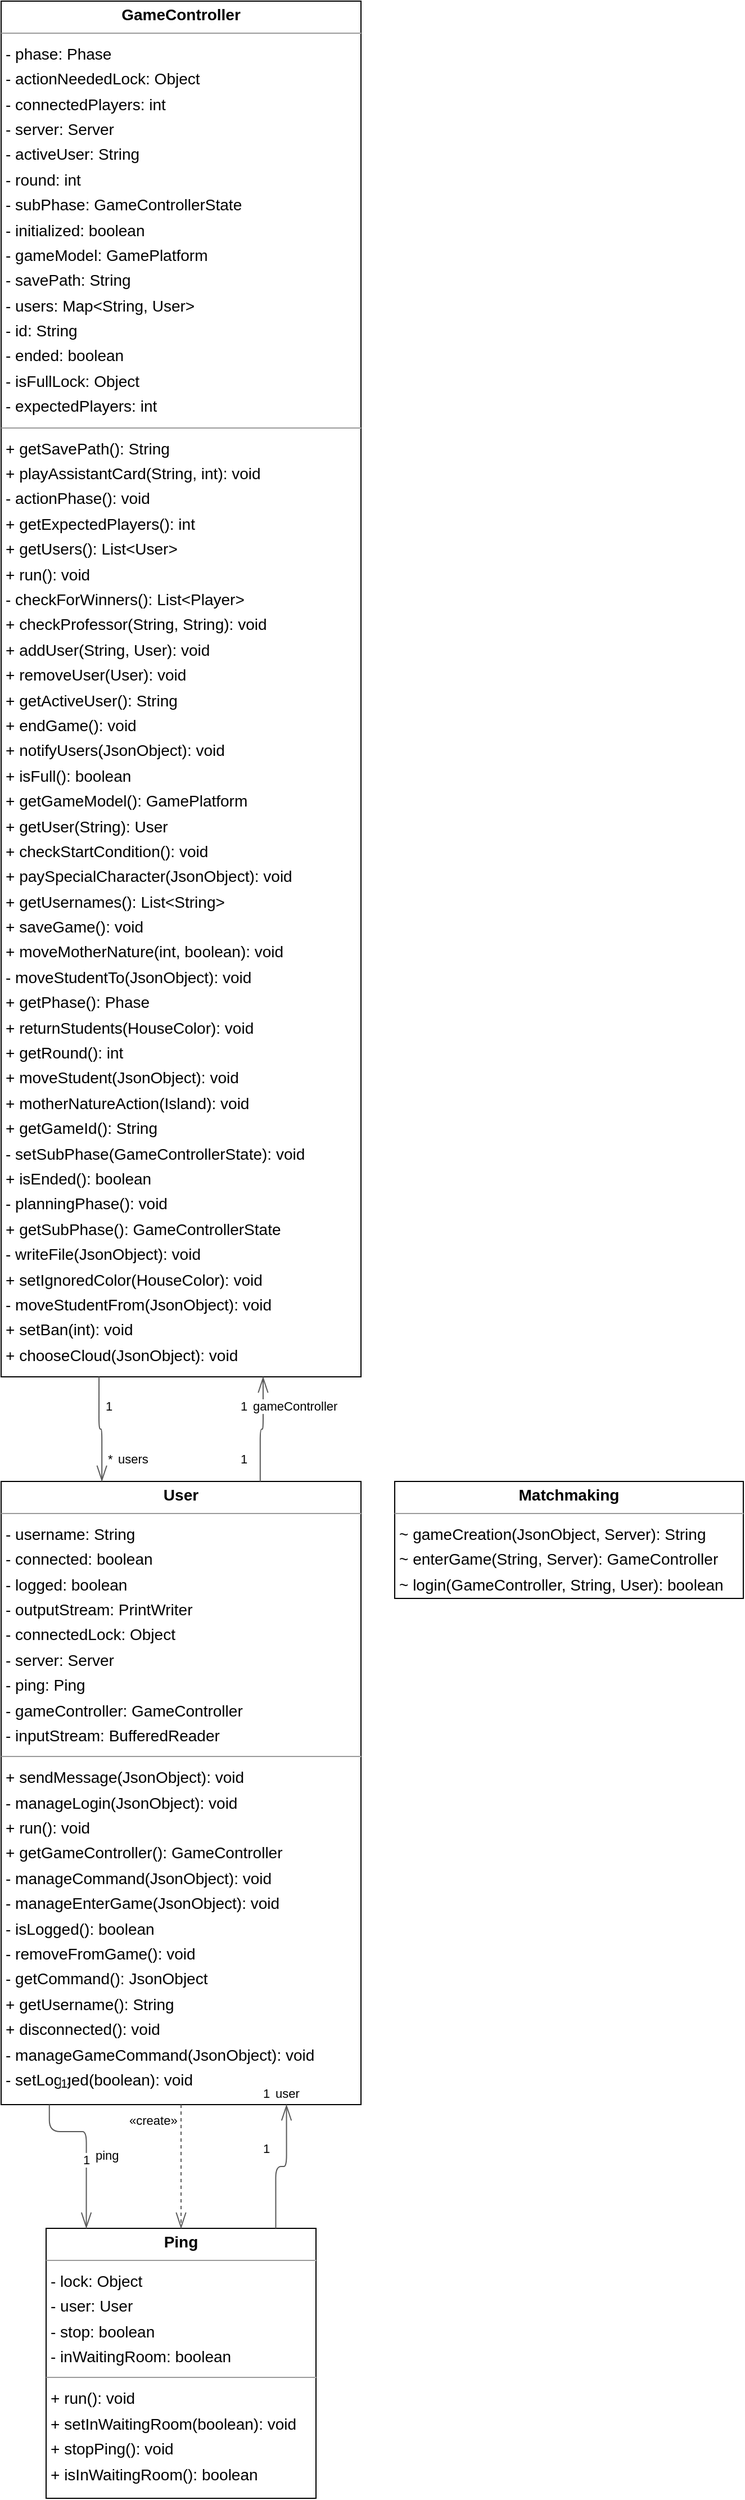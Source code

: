 <mxfile version="18.0.4" type="device"><diagram id="eqyg19HQrniD2K5pPrBk" name="Page-1"><mxGraphModel dx="3366" dy="2031" grid="1" gridSize="10" guides="1" tooltips="1" connect="1" arrows="1" fold="1" page="0" pageScale="1" pageWidth="1920" pageHeight="1200" background="none" math="0" shadow="0"><root><mxCell id="0"/><mxCell id="1" parent="0"/><mxCell id="node1" value="&lt;p style=&quot;margin:0px;margin-top:4px;text-align:center;&quot;&gt;&lt;b&gt;GameController&lt;/b&gt;&lt;/p&gt;&lt;hr size=&quot;1&quot;/&gt;&lt;p style=&quot;margin:0 0 0 4px;line-height:1.6;&quot;&gt;- phase: Phase&lt;br/&gt;- actionNeededLock: Object&lt;br/&gt;- connectedPlayers: int&lt;br/&gt;- server: Server&lt;br/&gt;- activeUser: String&lt;br/&gt;- round: int&lt;br/&gt;- subPhase: GameControllerState&lt;br/&gt;- initialized: boolean&lt;br/&gt;- gameModel: GamePlatform&lt;br/&gt;- savePath: String&lt;br/&gt;- users: Map&amp;lt;String, User&amp;gt;&lt;br/&gt;- id: String&lt;br/&gt;- ended: boolean&lt;br/&gt;- isFullLock: Object&lt;br/&gt;- expectedPlayers: int&lt;/p&gt;&lt;hr size=&quot;1&quot;/&gt;&lt;p style=&quot;margin:0 0 0 4px;line-height:1.6;&quot;&gt;+ getSavePath(): String&lt;br/&gt;+ playAssistantCard(String, int): void&lt;br/&gt;- actionPhase(): void&lt;br/&gt;+ getExpectedPlayers(): int&lt;br/&gt;+ getUsers(): List&amp;lt;User&amp;gt;&lt;br/&gt;+ run(): void&lt;br/&gt;- checkForWinners(): List&amp;lt;Player&amp;gt;&lt;br/&gt;+ checkProfessor(String, String): void&lt;br/&gt;+ addUser(String, User): void&lt;br/&gt;+ removeUser(User): void&lt;br/&gt;+ getActiveUser(): String&lt;br/&gt;+ endGame(): void&lt;br/&gt;+ notifyUsers(JsonObject): void&lt;br/&gt;+ isFull(): boolean&lt;br/&gt;+ getGameModel(): GamePlatform&lt;br/&gt;+ getUser(String): User&lt;br/&gt;+ checkStartCondition(): void&lt;br/&gt;+ paySpecialCharacter(JsonObject): void&lt;br/&gt;+ getUsernames(): List&amp;lt;String&amp;gt;&lt;br/&gt;+ saveGame(): void&lt;br/&gt;+ moveMotherNature(int, boolean): void&lt;br/&gt;- moveStudentTo(JsonObject): void&lt;br/&gt;+ getPhase(): Phase&lt;br/&gt;+ returnStudents(HouseColor): void&lt;br/&gt;+ getRound(): int&lt;br/&gt;+ moveStudent(JsonObject): void&lt;br/&gt;+ motherNatureAction(Island): void&lt;br/&gt;+ getGameId(): String&lt;br/&gt;- setSubPhase(GameControllerState): void&lt;br/&gt;+ isEnded(): boolean&lt;br/&gt;- planningPhase(): void&lt;br/&gt;+ getSubPhase(): GameControllerState&lt;br/&gt;- writeFile(JsonObject): void&lt;br/&gt;+ setIgnoredColor(HouseColor): void&lt;br/&gt;- moveStudentFrom(JsonObject): void&lt;br/&gt;+ setBan(int): void&lt;br/&gt;+ chooseCloud(JsonObject): void&lt;/p&gt;" style="verticalAlign=top;align=left;overflow=fill;fontSize=14;fontFamily=Helvetica;html=1;rounded=0;shadow=0;comic=0;labelBackgroundColor=none;strokeWidth=1;" parent="1" vertex="1"><mxGeometry x="-100" y="-60" width="320" height="1223" as="geometry"/></mxCell><mxCell id="node3" value="&lt;p style=&quot;margin:0px;margin-top:4px;text-align:center;&quot;&gt;&lt;b&gt;Matchmaking&lt;/b&gt;&lt;/p&gt;&lt;hr size=&quot;1&quot;/&gt;&lt;p style=&quot;margin:0 0 0 4px;line-height:1.6;&quot;&gt;~ gameCreation(JsonObject, Server): String&lt;br/&gt;~ enterGame(String, Server): GameController&lt;br/&gt;~ login(GameController, String, User): boolean&lt;/p&gt;" style="verticalAlign=top;align=left;overflow=fill;fontSize=14;fontFamily=Helvetica;html=1;rounded=0;shadow=0;comic=0;labelBackgroundColor=none;strokeWidth=1;" parent="1" vertex="1"><mxGeometry x="250" y="1256" width="310" height="104" as="geometry"/></mxCell><mxCell id="node0" value="&lt;p style=&quot;margin:0px;margin-top:4px;text-align:center;&quot;&gt;&lt;b&gt;Ping&lt;/b&gt;&lt;/p&gt;&lt;hr size=&quot;1&quot;/&gt;&lt;p style=&quot;margin:0 0 0 4px;line-height:1.6;&quot;&gt;- lock: Object&lt;br/&gt;- user: User&lt;br/&gt;- stop: boolean&lt;br/&gt;- inWaitingRoom: boolean&lt;/p&gt;&lt;hr size=&quot;1&quot;/&gt;&lt;p style=&quot;margin:0 0 0 4px;line-height:1.6;&quot;&gt;+ run(): void&lt;br/&gt;+ setInWaitingRoom(boolean): void&lt;br/&gt;+ stopPing(): void&lt;br/&gt;+ isInWaitingRoom(): boolean&lt;/p&gt;" style="verticalAlign=top;align=left;overflow=fill;fontSize=14;fontFamily=Helvetica;html=1;rounded=0;shadow=0;comic=0;labelBackgroundColor=none;strokeWidth=1;" parent="1" vertex="1"><mxGeometry x="-60" y="1920" width="240" height="240" as="geometry"/></mxCell><mxCell id="node2" value="&lt;p style=&quot;margin:0px;margin-top:4px;text-align:center;&quot;&gt;&lt;b&gt;User&lt;/b&gt;&lt;/p&gt;&lt;hr size=&quot;1&quot;/&gt;&lt;p style=&quot;margin:0 0 0 4px;line-height:1.6;&quot;&gt;- username: String&lt;br/&gt;- connected: boolean&lt;br/&gt;- logged: boolean&lt;br/&gt;- outputStream: PrintWriter&lt;br/&gt;- connectedLock: Object&lt;br/&gt;- server: Server&lt;br/&gt;- ping: Ping&lt;br/&gt;- gameController: GameController&lt;br/&gt;- inputStream: BufferedReader&lt;/p&gt;&lt;hr size=&quot;1&quot;/&gt;&lt;p style=&quot;margin:0 0 0 4px;line-height:1.6;&quot;&gt;+ sendMessage(JsonObject): void&lt;br/&gt;- manageLogin(JsonObject): void&lt;br/&gt;+ run(): void&lt;br/&gt;+ getGameController(): GameController&lt;br/&gt;- manageCommand(JsonObject): void&lt;br/&gt;- manageEnterGame(JsonObject): void&lt;br/&gt;- isLogged(): boolean&lt;br/&gt;- removeFromGame(): void&lt;br/&gt;- getCommand(): JsonObject&lt;br/&gt;+ getUsername(): String&lt;br/&gt;+ disconnected(): void&lt;br/&gt;- manageGameCommand(JsonObject): void&lt;br/&gt;- setLogged(boolean): void&lt;/p&gt;" style="verticalAlign=top;align=left;overflow=fill;fontSize=14;fontFamily=Helvetica;html=1;rounded=0;shadow=0;comic=0;labelBackgroundColor=none;strokeWidth=1;" parent="1" vertex="1"><mxGeometry x="-100" y="1256" width="320" height="554" as="geometry"/></mxCell><mxCell id="edge0" value="" style="html=1;rounded=1;edgeStyle=orthogonalEdgeStyle;dashed=0;startArrow=diamondThinstartSize=12;endArrow=openThin;endSize=12;strokeColor=#595959;exitX=0.272;exitY=1.000;exitDx=0;exitDy=0;entryX=0.280;entryY=0.000;entryDx=0;entryDy=0;" parent="1" source="node1" target="node2" edge="1"><mxGeometry width="50" height="50" relative="1" as="geometry"><Array as="points"/></mxGeometry></mxCell><mxCell id="label0" value="1" style="edgeLabel;resizable=0;html=1;align=left;verticalAlign=top;strokeColor=default;" parent="edge0" vertex="1" connectable="0"><mxGeometry x="-9" y="1176" as="geometry"/></mxCell><mxCell id="label4" value="*" style="edgeLabel;resizable=0;html=1;align=left;verticalAlign=top;strokeColor=default;" parent="edge0" vertex="1" connectable="0"><mxGeometry x="-7" y="1223" as="geometry"/></mxCell><mxCell id="label5" value="users" style="edgeLabel;resizable=0;html=1;align=left;verticalAlign=top;strokeColor=default;" parent="edge0" vertex="1" connectable="0"><mxGeometry x="2" y="1223" as="geometry"/></mxCell><mxCell id="edge1" value="" style="html=1;rounded=1;edgeStyle=orthogonalEdgeStyle;dashed=0;startArrow=diamondThinstartSize=12;endArrow=openThin;endSize=12;strokeColor=#595959;exitX=0.851;exitY=0.000;exitDx=0;exitDy=0;entryX=0.793;entryY=1.000;entryDx=0;entryDy=0;" parent="1" source="node0" target="node2" edge="1"><mxGeometry width="50" height="50" relative="1" as="geometry"><Array as="points"/></mxGeometry></mxCell><mxCell id="label6" value="1" style="edgeLabel;resizable=0;html=1;align=left;verticalAlign=top;strokeColor=default;" parent="edge1" vertex="1" connectable="0"><mxGeometry x="131" y="1836" as="geometry"/></mxCell><mxCell id="label10" value="1" style="edgeLabel;resizable=0;html=1;align=left;verticalAlign=top;strokeColor=default;" parent="edge1" vertex="1" connectable="0"><mxGeometry x="131" y="1787" as="geometry"/></mxCell><mxCell id="label11" value="user" style="edgeLabel;resizable=0;html=1;align=left;verticalAlign=top;strokeColor=default;" parent="edge1" vertex="1" connectable="0"><mxGeometry x="142" y="1787" as="geometry"/></mxCell><mxCell id="edge2" value="" style="html=1;rounded=1;edgeStyle=orthogonalEdgeStyle;dashed=0;startArrow=diamondThinstartSize=12;endArrow=openThin;endSize=12;strokeColor=#595959;exitX=0.720;exitY=0.000;exitDx=0;exitDy=0;entryX=0.728;entryY=1.000;entryDx=0;entryDy=0;" parent="1" source="node2" target="node1" edge="1"><mxGeometry width="50" height="50" relative="1" as="geometry"><Array as="points"/></mxGeometry></mxCell><mxCell id="label12" value="1" style="edgeLabel;resizable=0;html=1;align=left;verticalAlign=top;strokeColor=default;" parent="edge2" vertex="1" connectable="0"><mxGeometry x="111" y="1223" as="geometry"/></mxCell><mxCell id="label16" value="1" style="edgeLabel;resizable=0;html=1;align=left;verticalAlign=top;strokeColor=default;" parent="edge2" vertex="1" connectable="0"><mxGeometry x="111" y="1176" as="geometry"/></mxCell><mxCell id="label17" value="gameController" style="edgeLabel;resizable=0;html=1;align=left;verticalAlign=top;strokeColor=default;" parent="edge2" vertex="1" connectable="0"><mxGeometry x="122" y="1176" as="geometry"/></mxCell><mxCell id="edge3" value="" style="html=1;rounded=1;edgeStyle=orthogonalEdgeStyle;dashed=1;startArrow=none;endArrow=openThin;endSize=12;strokeColor=#595959;exitX=0.500;exitY=1.000;exitDx=0;exitDy=0;entryX=0.500;entryY=0.000;entryDx=0;entryDy=0;" parent="1" source="node2" target="node0" edge="1"><mxGeometry width="50" height="50" relative="1" as="geometry"><Array as="points"/></mxGeometry></mxCell><mxCell id="label20" value="«create»" style="edgeLabel;resizable=0;html=1;align=left;verticalAlign=top;strokeColor=default;" parent="edge3" vertex="1" connectable="0"><mxGeometry x="12" y="1811" as="geometry"/></mxCell><mxCell id="edge4" value="" style="html=1;rounded=1;edgeStyle=orthogonalEdgeStyle;dashed=0;startArrow=diamondThinstartSize=12;endArrow=openThin;endSize=12;strokeColor=#595959;exitX=0.134;exitY=1.000;exitDx=0;exitDy=0;entryX=0.149;entryY=0.000;entryDx=0;entryDy=0;" parent="1" source="node2" target="node0" edge="1"><mxGeometry width="50" height="50" relative="1" as="geometry"><Array as="points"><mxPoint x="-38" y="1834"/><mxPoint x="-18" y="1834"/></Array></mxGeometry></mxCell><mxCell id="label24" value="1" style="edgeLabel;resizable=0;html=1;align=left;verticalAlign=top;strokeColor=default;" parent="edge4" vertex="1" connectable="0"><mxGeometry x="-49" y="1778" as="geometry"/></mxCell><mxCell id="label28" value="1" style="edgeLabel;resizable=0;html=1;align=left;verticalAlign=top;strokeColor=default;" parent="edge4" vertex="1" connectable="0"><mxGeometry x="-29" y="1846" as="geometry"/></mxCell><mxCell id="label29" value="ping" style="edgeLabel;resizable=0;html=1;align=left;verticalAlign=top;strokeColor=default;" parent="edge4" vertex="1" connectable="0"><mxGeometry x="-18" y="1842" as="geometry"/></mxCell></root></mxGraphModel></diagram></mxfile>